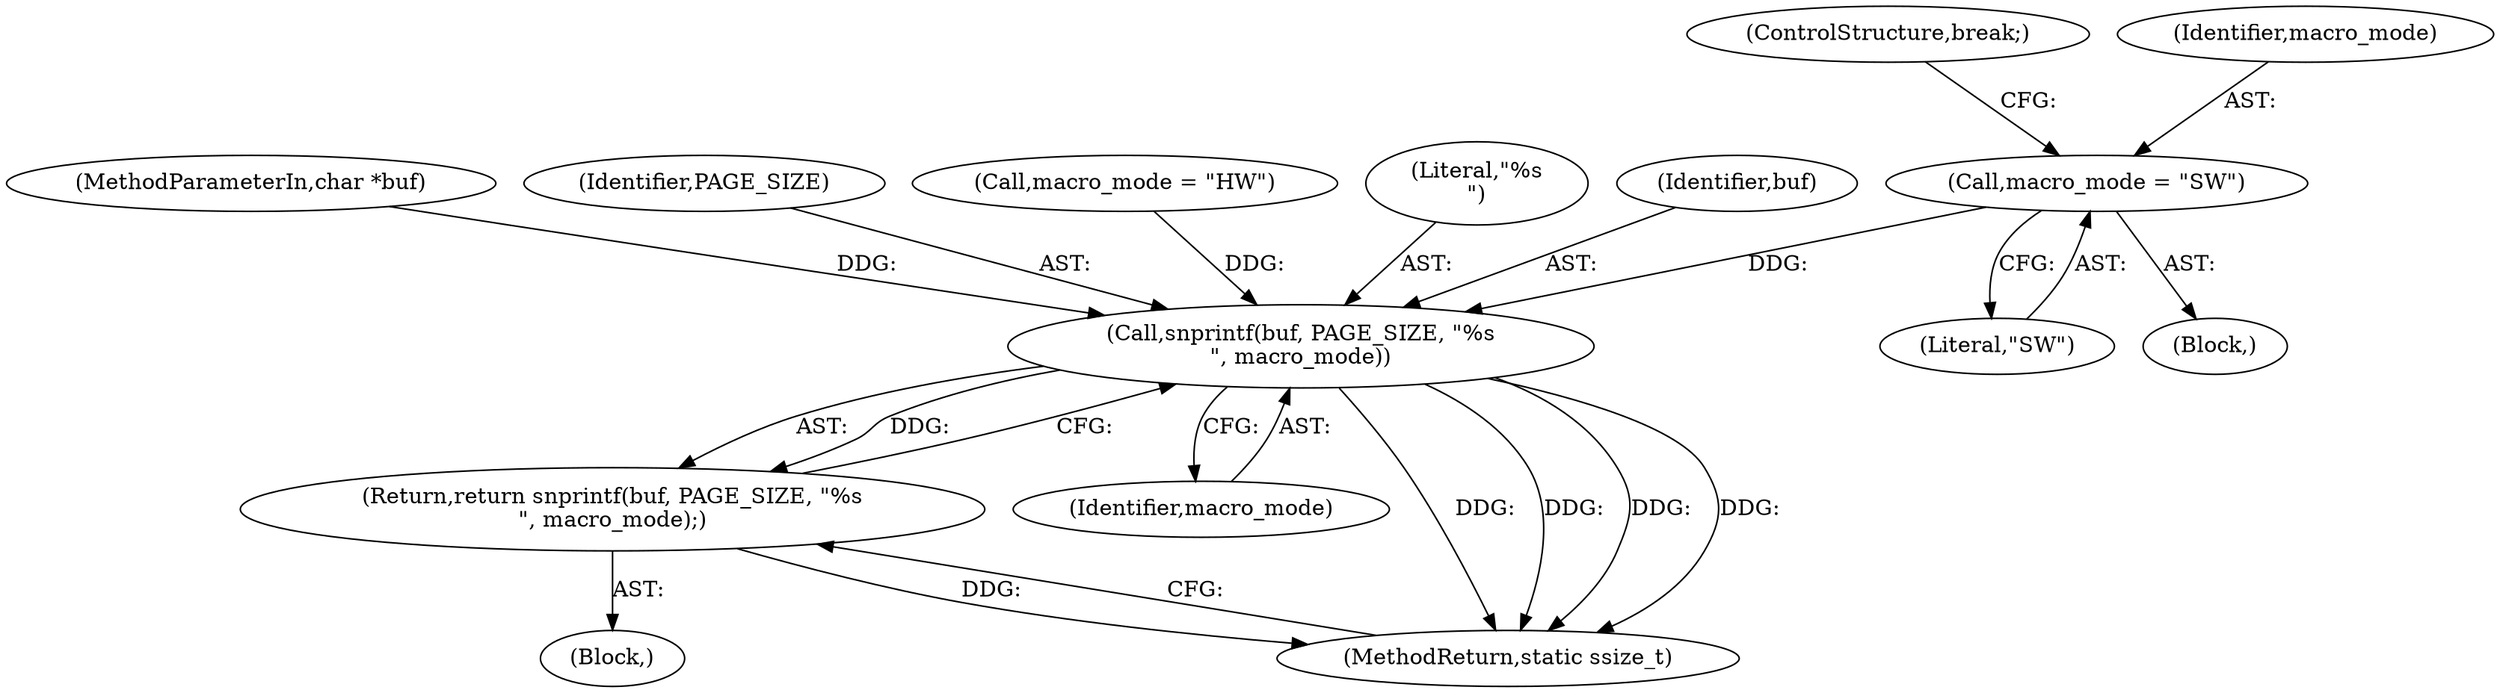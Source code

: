 digraph "0_linux_6d104af38b570d37aa32a5803b04c354f8ed513d_1@pointer" {
"1000161" [label="(Call,macro_mode = \"SW\")"];
"1000176" [label="(Call,snprintf(buf, PAGE_SIZE, \"%s\n\", macro_mode))"];
"1000175" [label="(Return,return snprintf(buf, PAGE_SIZE, \"%s\n\", macro_mode);)"];
"1000180" [label="(Identifier,macro_mode)"];
"1000164" [label="(ControlStructure,break;)"];
"1000163" [label="(Literal,\"SW\")"];
"1000103" [label="(MethodParameterIn,char *buf)"];
"1000178" [label="(Identifier,PAGE_SIZE)"];
"1000161" [label="(Call,macro_mode = \"SW\")"];
"1000162" [label="(Identifier,macro_mode)"];
"1000156" [label="(Call,macro_mode = \"HW\")"];
"1000179" [label="(Literal,\"%s\n\")"];
"1000175" [label="(Return,return snprintf(buf, PAGE_SIZE, \"%s\n\", macro_mode);)"];
"1000176" [label="(Call,snprintf(buf, PAGE_SIZE, \"%s\n\", macro_mode))"];
"1000177" [label="(Identifier,buf)"];
"1000181" [label="(MethodReturn,static ssize_t)"];
"1000154" [label="(Block,)"];
"1000104" [label="(Block,)"];
"1000161" -> "1000154"  [label="AST: "];
"1000161" -> "1000163"  [label="CFG: "];
"1000162" -> "1000161"  [label="AST: "];
"1000163" -> "1000161"  [label="AST: "];
"1000164" -> "1000161"  [label="CFG: "];
"1000161" -> "1000176"  [label="DDG: "];
"1000176" -> "1000175"  [label="AST: "];
"1000176" -> "1000180"  [label="CFG: "];
"1000177" -> "1000176"  [label="AST: "];
"1000178" -> "1000176"  [label="AST: "];
"1000179" -> "1000176"  [label="AST: "];
"1000180" -> "1000176"  [label="AST: "];
"1000175" -> "1000176"  [label="CFG: "];
"1000176" -> "1000181"  [label="DDG: "];
"1000176" -> "1000181"  [label="DDG: "];
"1000176" -> "1000181"  [label="DDG: "];
"1000176" -> "1000181"  [label="DDG: "];
"1000176" -> "1000175"  [label="DDG: "];
"1000103" -> "1000176"  [label="DDG: "];
"1000156" -> "1000176"  [label="DDG: "];
"1000175" -> "1000104"  [label="AST: "];
"1000181" -> "1000175"  [label="CFG: "];
"1000175" -> "1000181"  [label="DDG: "];
}
